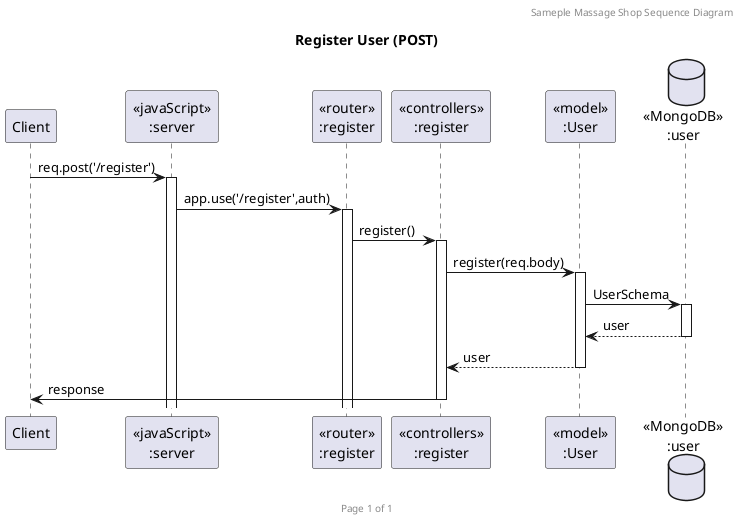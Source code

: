 @startuml Register User (POST)

header Sameple Massage Shop Sequence Diagram
footer Page %page% of %lastpage%
title "Register User (POST)"

participant "Client" as client
participant "<<javaScript>>\n:server" as server
participant "<<router>>\n:register" as routerRegister
participant "<<controllers>>\n:register" as controllersRegister
participant "<<model>>\n:User" as modelUser
database "<<MongoDB>>\n:user" as UserDatabase

client->server ++:req.post('/register')
server->routerRegister ++:app.use('/register',auth)
routerRegister -> controllersRegister ++:register()
controllersRegister->modelUser ++:register(req.body)
modelUser ->UserDatabase ++: UserSchema
UserDatabase --> modelUser --: user
controllersRegister <-- modelUser --:user
controllersRegister->client --:response

@enduml
